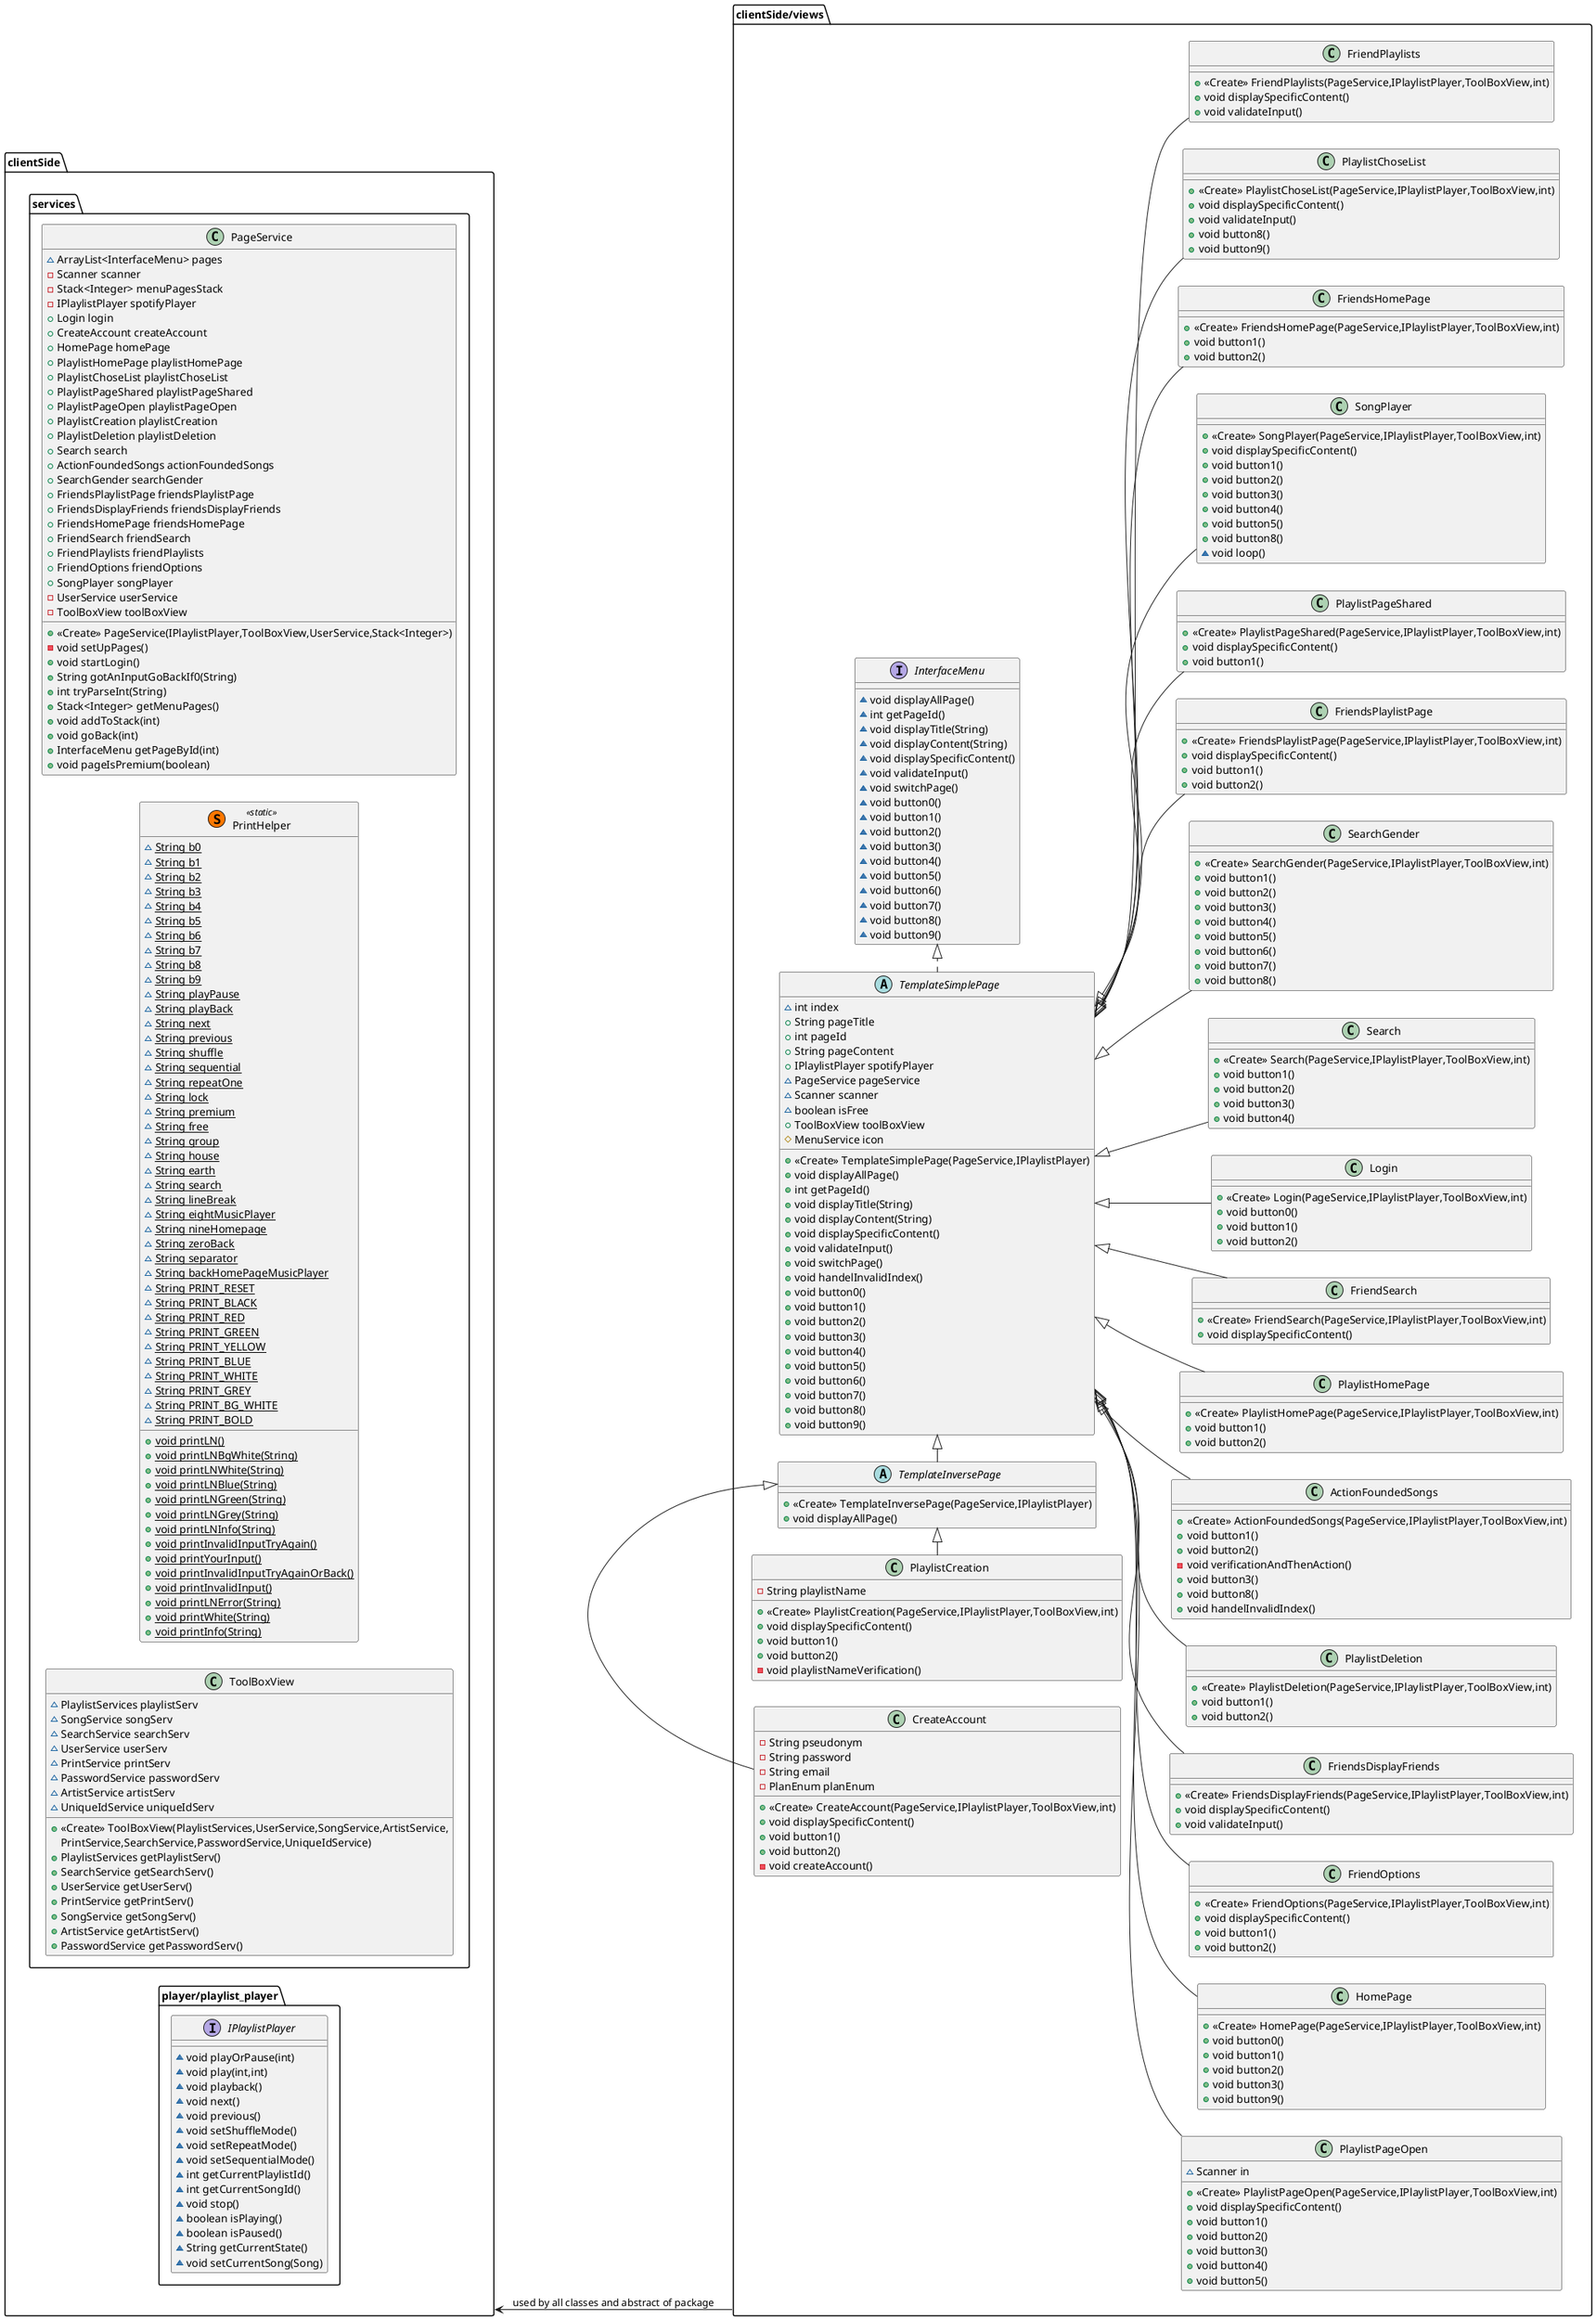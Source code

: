 @startuml
left to right direction

class clientSide/views.PlaylistPageOpen {
~ Scanner in
+ <<Create>> PlaylistPageOpen(PageService,IPlaylistPlayer,ToolBoxView,int)
+ void displaySpecificContent()
+ void button1()
+ void button2()
+ void button3()
+ void button4()
+ void button5()
}


class clientSide/views.HomePage {
+ <<Create>> HomePage(PageService,IPlaylistPlayer,ToolBoxView,int)
+ void button0()
+ void button1()
+ void button2()
+ void button3()
+ void button9()
}

abstract class clientSide/views.TemplateInversePage {
+ <<Create>> TemplateInversePage(PageService,IPlaylistPlayer)
+ void displayAllPage()
}

class clientSide.services.ToolBoxView {
~ PlaylistServices playlistServ
~ SongService songServ
~ SearchService searchServ
~ UserService userServ
~ PrintService printServ
~ PasswordService passwordServ
~ ArtistService artistServ
~ UniqueIdService uniqueIdServ
+ <<Create>> ToolBoxView(PlaylistServices,UserService,SongService,ArtistService,
PrintService,SearchService,PasswordService,UniqueIdService)
+ PlaylistServices getPlaylistServ()
+ SearchService getSearchServ()
+ UserService getUserServ()
+ PrintService getPrintServ()
+ SongService getSongServ()
+ ArtistService getArtistServ()
+ PasswordService getPasswordServ()
}


class clientSide/views.FriendOptions {
+ <<Create>> FriendOptions(PageService,IPlaylistPlayer,ToolBoxView,int)
+ void displaySpecificContent()
+ void button1()
+ void button2()
}

class clientSide/views.FriendsDisplayFriends {
+ <<Create>> FriendsDisplayFriends(PageService,IPlaylistPlayer,ToolBoxView,int)
+ void displaySpecificContent()
+ void validateInput()
}

class "clientSide.services.PageService" {
~ ArrayList<InterfaceMenu> pages
- Scanner scanner
- Stack<Integer> menuPagesStack
- IPlaylistPlayer spotifyPlayer
+ Login login
+ CreateAccount createAccount
+ HomePage homePage
+ PlaylistHomePage playlistHomePage
+ PlaylistChoseList playlistChoseList
+ PlaylistPageShared playlistPageShared
+ PlaylistPageOpen playlistPageOpen
+ PlaylistCreation playlistCreation
+ PlaylistDeletion playlistDeletion
+ Search search
+ ActionFoundedSongs actionFoundedSongs
+ SearchGender searchGender
+ FriendsPlaylistPage friendsPlaylistPage
+ FriendsDisplayFriends friendsDisplayFriends
+ FriendsHomePage friendsHomePage
+ FriendSearch friendSearch
+ FriendPlaylists friendPlaylists
+ FriendOptions friendOptions
+ SongPlayer songPlayer
- UserService userService
- ToolBoxView toolBoxView
+ <<Create>> PageService(IPlaylistPlayer,ToolBoxView,UserService,Stack<Integer>)
- void setUpPages()
+ void startLogin()
+ String gotAnInputGoBackIf0(String)
+ int tryParseInt(String)
+ Stack<Integer> getMenuPages()
+ void addToStack(int)
+ void goBack(int)
+ InterfaceMenu getPageById(int)
+ void pageIsPremium(boolean)
}


interface clientSide/views.InterfaceMenu {
~ void displayAllPage()
~ int getPageId()
~ void displayTitle(String)
~ void displayContent(String)
~ void displaySpecificContent()
~ void validateInput()
~ void switchPage()
~ void button0()
~ void button1()
~ void button2()
~ void button3()
~ void button4()
~ void button5()
~ void button6()
~ void button7()
~ void button8()
~ void button9()
}

class clientSide/views.PlaylistCreation {
- String playlistName
+ <<Create>> PlaylistCreation(PageService,IPlaylistPlayer,ToolBoxView,int)
+ void displaySpecificContent()
+ void button1()
+ void button2()
- void playlistNameVerification()
}

abstract class clientSide/views.TemplateSimplePage {
~ int index
+ String pageTitle
+ int pageId
+ String pageContent
+ IPlaylistPlayer spotifyPlayer
~ PageService pageService
~ Scanner scanner
~ boolean isFree
+ ToolBoxView toolBoxView
# MenuService icon
+ <<Create>> TemplateSimplePage(PageService,IPlaylistPlayer)
+ void displayAllPage()
+ int getPageId()
+ void displayTitle(String)
+ void displayContent(String)
+ void displaySpecificContent()
+ void validateInput()
+ void switchPage()
+ void handelInvalidIndex()
+ void button0()
+ void button1()
+ void button2()
+ void button3()
+ void button4()
+ void button5()
+ void button6()
+ void button7()
+ void button8()
+ void button9()
}


class clientSide/views.CreateAccount {
- String pseudonym
- String password
- String email
- PlanEnum planEnum
+ <<Create>> CreateAccount(PageService,IPlaylistPlayer,ToolBoxView,int)
+ void displaySpecificContent()
+ void button1()
+ void button2()
- void createAccount()
}


class clientSide/views.PlaylistDeletion {
+ <<Create>> PlaylistDeletion(PageService,IPlaylistPlayer,ToolBoxView,int)
+ void button1()
+ void button2()
}

class clientSide/views.ActionFoundedSongs {
+ <<Create>> ActionFoundedSongs(PageService,IPlaylistPlayer,ToolBoxView,int)
+ void button1()
+ void button2()
- void verificationAndThenAction()
+ void button3()
+ void button8()
+ void handelInvalidIndex()
}

class clientSide/views.PlaylistHomePage {
+ <<Create>> PlaylistHomePage(PageService,IPlaylistPlayer,ToolBoxView,int)
+ void button1()
+ void button2()
}

class clientSide/views.FriendSearch {
+ <<Create>> FriendSearch(PageService,IPlaylistPlayer,ToolBoxView,int)
+ void displaySpecificContent()
}

class clientSide/views.Login {
+ <<Create>> Login(PageService,IPlaylistPlayer,ToolBoxView,int)
+ void button0()
+ void button1()
+ void button2()
}
class "clientSide.services.PrintHelper" << (S, #FF7700) static >> {
    ~ {static} String b0
    ~ {static} String b1
    ~ {static} String b2
    ~ {static} String b3
    ~ {static} String b4
    ~ {static} String b5
    ~ {static} String b6
    ~ {static} String b7
    ~ {static} String b8
    ~ {static} String b9
    ~ {static} String playPause
    ~ {static} String playBack
    ~ {static} String next
    ~ {static} String previous
    ~ {static} String shuffle
    ~ {static} String sequential
    ~ {static} String repeatOne
    ~ {static} String lock
    ~ {static} String premium
    ~ {static} String free
    ~ {static} String group
    ~ {static} String house
    ~ {static} String earth
    ~ {static} String search
    ~ {static} String lineBreak
    ~ {static} String eightMusicPlayer
    ~ {static} String nineHomepage
    ~ {static} String zeroBack
    ~ {static} String separator
    ~ {static} String backHomePageMusicPlayer
    ~ {static} String PRINT_RESET
    ~ {static} String PRINT_BLACK
    ~ {static} String PRINT_RED
    ~ {static} String PRINT_GREEN
    ~ {static} String PRINT_YELLOW
    ~ {static} String PRINT_BLUE
    ~ {static} String PRINT_WHITE
    ~ {static} String PRINT_GREY
    ~ {static} String PRINT_BG_WHITE
    ~ {static} String PRINT_BOLD

    + {static} void printLN()
    + {static} void printLNBgWhite(String)
    + {static} void printLNWhite(String)
    + {static} void printLNBlue(String)
    + {static} void printLNGreen(String)
    + {static} void printLNGrey(String)
    + {static} void printLNInfo(String)
    + {static} void printInvalidInputTryAgain()
    + {static} void printYourInput()
    + {static} void printInvalidInputTryAgainOrBack()
    + {static} void printInvalidInput()
    + {static} void printLNError(String)
    + {static} void printWhite(String)
    + {static} void printInfo(String)
}


class clientSide/views.Search {
+ <<Create>> Search(PageService,IPlaylistPlayer,ToolBoxView,int)
+ void button1()
+ void button2()
+ void button3()
+ void button4()
}

class clientSide/views.SearchGender {
+ <<Create>> SearchGender(PageService,IPlaylistPlayer,ToolBoxView,int)
+ void button1()
+ void button2()
+ void button3()
+ void button4()
+ void button5()
+ void button6()
+ void button7()
+ void button8()
}

class clientSide/views.FriendsPlaylistPage {
+ <<Create>> FriendsPlaylistPage(PageService,IPlaylistPlayer,ToolBoxView,int)
+ void displaySpecificContent()
+ void button1()
+ void button2()
}

class clientSide/views.PlaylistPageShared {
+ <<Create>> PlaylistPageShared(PageService,IPlaylistPlayer,ToolBoxView,int)
+ void displaySpecificContent()
+ void button1()
}

class clientSide/views.SongPlayer {
+ <<Create>> SongPlayer(PageService,IPlaylistPlayer,ToolBoxView,int)
+ void displaySpecificContent()
+ void button1()
+ void button2()
+ void button3()
+ void button4()
+ void button5()
+ void button8()
~ void loop()
}

class clientSide/views.FriendsHomePage {
+ <<Create>> FriendsHomePage(PageService,IPlaylistPlayer,ToolBoxView,int)
+ void button1()
+ void button2()
}


class clientSide/views.PlaylistChoseList {
+ <<Create>> PlaylistChoseList(PageService,IPlaylistPlayer,ToolBoxView,int)
+ void displaySpecificContent()
+ void validateInput()
+ void button8()
+ void button9()
}

class clientSide/views.FriendPlaylists {
+ <<Create>> FriendPlaylists(PageService,IPlaylistPlayer,ToolBoxView,int)
+ void displaySpecificContent()
+ void validateInput()
}

interface "clientSide.player/playlist_player.IPlaylistPlayer" {
~ void playOrPause(int)
~ void play(int,int)
~ void playback()
~ void next()
~ void previous()
~ void setShuffleMode()
~ void setRepeatMode()
~ void setSequentialMode()
~ int getCurrentPlaylistId()
~ int getCurrentSongId()
~ void stop()
~ boolean isPlaying()
~ boolean isPaused()
~ String getCurrentState()
~ void setCurrentSong(Song)
}

'interfaces !'
'--- Dépendances vers clientSide/views.InterfaceMenu ---
"clientSide/views.TemplateSimplePage" .r.|> "clientSide/views.InterfaceMenu"

'--- Dépendances vers clientSide/views.TemplateSimplePage ---
"clientSide/views.TemplateInversePage" -r-|> "clientSide/views.TemplateSimplePage"

"clientSide/views.PlaylistPageOpen" -u-|> "clientSide/views.TemplateSimplePage"
"clientSide/views.HomePage" -u-|> "clientSide/views.TemplateSimplePage"
"clientSide/views.FriendOptions" -u-|> "clientSide/views.TemplateSimplePage"
"clientSide/views.FriendsDisplayFriends" -u-|> "clientSide/views.TemplateSimplePage"
"clientSide/views.PlaylistDeletion" -u-|> "clientSide/views.TemplateSimplePage"
"clientSide/views.ActionFoundedSongs" -u-|> "clientSide/views.TemplateSimplePage"
"clientSide/views.PlaylistHomePage" -u-|> "clientSide/views.TemplateSimplePage"
"clientSide/views.FriendSearch" -u-|> "clientSide/views.TemplateSimplePage"
"clientSide/views.Login" -u-|> "clientSide/views.TemplateSimplePage"
"clientSide/views.Search" -u-|> "clientSide/views.TemplateSimplePage"
"clientSide/views.SearchGender" -u-|> "clientSide/views.TemplateSimplePage"
"clientSide/views.FriendsPlaylistPage" -u-|> "clientSide/views.TemplateSimplePage"
"clientSide/views.PlaylistPageShared" -u-|> "clientSide/views.TemplateSimplePage"
"clientSide/views.SongPlayer" -u-|> "clientSide/views.TemplateSimplePage"
"clientSide/views.FriendsHomePage" -u-|> "clientSide/views.TemplateSimplePage"
"clientSide/views.PlaylistChoseList" -u-|> "clientSide/views.TemplateSimplePage"
"clientSide/views.FriendPlaylists" -u-|> "clientSide/views.TemplateSimplePage"

'--- Dépendances vers clientSide/views.TemplateInversePage ---
"clientSide/views.PlaylistCreation" -r-|> "clientSide/views.TemplateInversePage"
"clientSide/views.CreateAccount" -r-|> "clientSide/views.TemplateInversePage"


"clientSide/views" -u-> "clientSide" : used by all classes and abstract of package

"clientSide.services.PrintHelper" -[hidden]r-> "clientSide.services.PageService"

@enduml